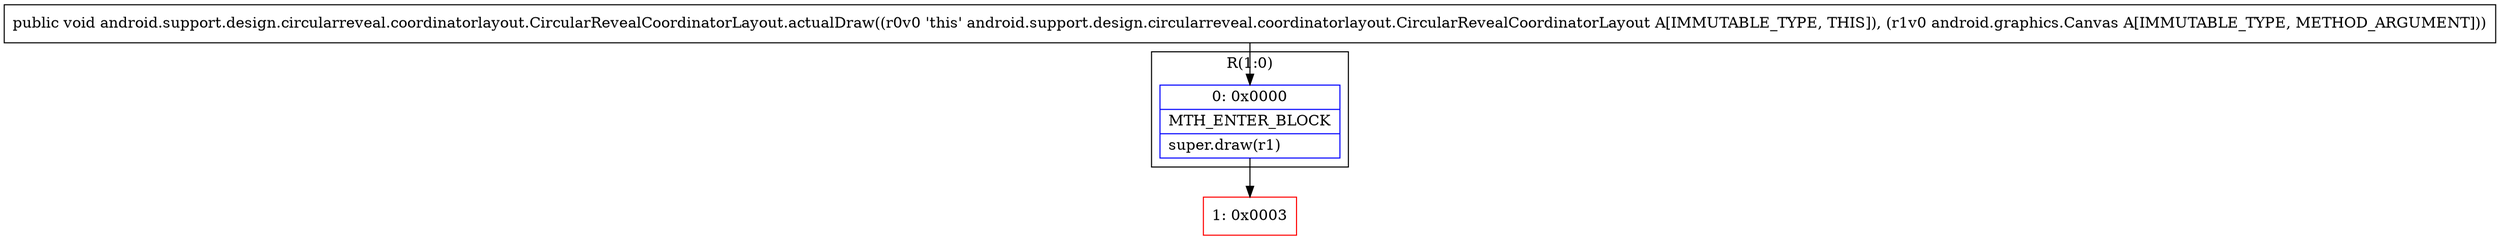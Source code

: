 digraph "CFG forandroid.support.design.circularreveal.coordinatorlayout.CircularRevealCoordinatorLayout.actualDraw(Landroid\/graphics\/Canvas;)V" {
subgraph cluster_Region_1161615815 {
label = "R(1:0)";
node [shape=record,color=blue];
Node_0 [shape=record,label="{0\:\ 0x0000|MTH_ENTER_BLOCK\l|super.draw(r1)\l}"];
}
Node_1 [shape=record,color=red,label="{1\:\ 0x0003}"];
MethodNode[shape=record,label="{public void android.support.design.circularreveal.coordinatorlayout.CircularRevealCoordinatorLayout.actualDraw((r0v0 'this' android.support.design.circularreveal.coordinatorlayout.CircularRevealCoordinatorLayout A[IMMUTABLE_TYPE, THIS]), (r1v0 android.graphics.Canvas A[IMMUTABLE_TYPE, METHOD_ARGUMENT])) }"];
MethodNode -> Node_0;
Node_0 -> Node_1;
}

